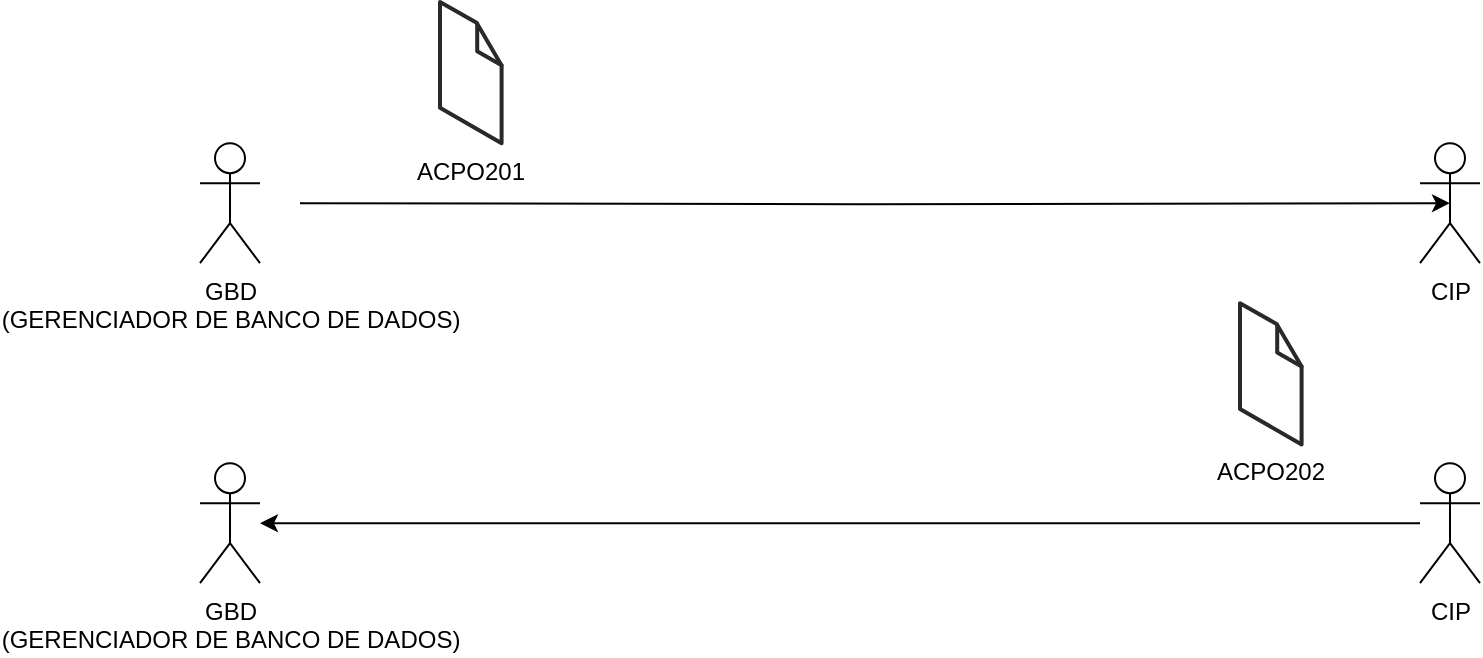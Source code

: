 <mxfile version="13.7.5" type="github">
  <diagram id="C5RBs43oDa-KdzZeNtuy" name="Page-1">
    <mxGraphModel dx="868" dy="450" grid="1" gridSize="10" guides="1" tooltips="1" connect="1" arrows="1" fold="1" page="1" pageScale="1" pageWidth="827" pageHeight="1169" math="0" shadow="0">
      <root>
        <mxCell id="WIyWlLk6GJQsqaUBKTNV-0" />
        <mxCell id="WIyWlLk6GJQsqaUBKTNV-1" parent="WIyWlLk6GJQsqaUBKTNV-0" />
        <mxCell id="d4PYTUlInw-bEi0Qalva-24" style="edgeStyle=orthogonalEdgeStyle;rounded=0;orthogonalLoop=1;jettySize=auto;html=1;entryX=0.5;entryY=0.5;entryDx=0;entryDy=0;entryPerimeter=0;" edge="1" parent="WIyWlLk6GJQsqaUBKTNV-1" target="d4PYTUlInw-bEi0Qalva-15">
          <mxGeometry relative="1" as="geometry">
            <mxPoint x="590" y="180.6" as="targetPoint" />
            <mxPoint x="170" y="180.6" as="sourcePoint" />
          </mxGeometry>
        </mxCell>
        <mxCell id="d4PYTUlInw-bEi0Qalva-15" value="CIP&lt;br&gt;" style="shape=umlActor;verticalLabelPosition=bottom;verticalAlign=top;html=1;" vertex="1" parent="WIyWlLk6GJQsqaUBKTNV-1">
          <mxGeometry x="730" y="150.6" width="30" height="60" as="geometry" />
        </mxCell>
        <mxCell id="d4PYTUlInw-bEi0Qalva-29" value="ACPO201" style="verticalLabelPosition=bottom;html=1;verticalAlign=top;strokeWidth=1;align=center;outlineConnect=0;dashed=0;outlineConnect=0;shape=mxgraph.aws3d.file;aspect=fixed;strokeColor=#292929;" vertex="1" parent="WIyWlLk6GJQsqaUBKTNV-1">
          <mxGeometry x="240" y="80" width="30.8" height="70.6" as="geometry" />
        </mxCell>
        <mxCell id="d4PYTUlInw-bEi0Qalva-31" value="ACPO202" style="verticalLabelPosition=bottom;html=1;verticalAlign=top;strokeWidth=1;align=center;outlineConnect=0;dashed=0;outlineConnect=0;shape=mxgraph.aws3d.file;aspect=fixed;strokeColor=#292929;" vertex="1" parent="WIyWlLk6GJQsqaUBKTNV-1">
          <mxGeometry x="640" y="230.6" width="30.8" height="70.6" as="geometry" />
        </mxCell>
        <mxCell id="d4PYTUlInw-bEi0Qalva-32" value="GBD &lt;br&gt;(GERENCIADOR DE BANCO DE DADOS)" style="shape=umlActor;verticalLabelPosition=bottom;verticalAlign=top;html=1;outlineConnect=0;" vertex="1" parent="WIyWlLk6GJQsqaUBKTNV-1">
          <mxGeometry x="120" y="150.6" width="30" height="60" as="geometry" />
        </mxCell>
        <mxCell id="d4PYTUlInw-bEi0Qalva-50" style="edgeStyle=orthogonalEdgeStyle;rounded=0;orthogonalLoop=1;jettySize=auto;html=1;" edge="1" parent="WIyWlLk6GJQsqaUBKTNV-1" source="d4PYTUlInw-bEi0Qalva-45" target="d4PYTUlInw-bEi0Qalva-48">
          <mxGeometry relative="1" as="geometry" />
        </mxCell>
        <mxCell id="d4PYTUlInw-bEi0Qalva-45" value="CIP&lt;br&gt;" style="shape=umlActor;verticalLabelPosition=bottom;verticalAlign=top;html=1;" vertex="1" parent="WIyWlLk6GJQsqaUBKTNV-1">
          <mxGeometry x="730" y="310.6" width="30" height="60" as="geometry" />
        </mxCell>
        <mxCell id="d4PYTUlInw-bEi0Qalva-48" value="GBD &lt;br&gt;(GERENCIADOR DE BANCO DE DADOS)" style="shape=umlActor;verticalLabelPosition=bottom;verticalAlign=top;html=1;outlineConnect=0;" vertex="1" parent="WIyWlLk6GJQsqaUBKTNV-1">
          <mxGeometry x="120" y="310.6" width="30" height="60" as="geometry" />
        </mxCell>
      </root>
    </mxGraphModel>
  </diagram>
</mxfile>

